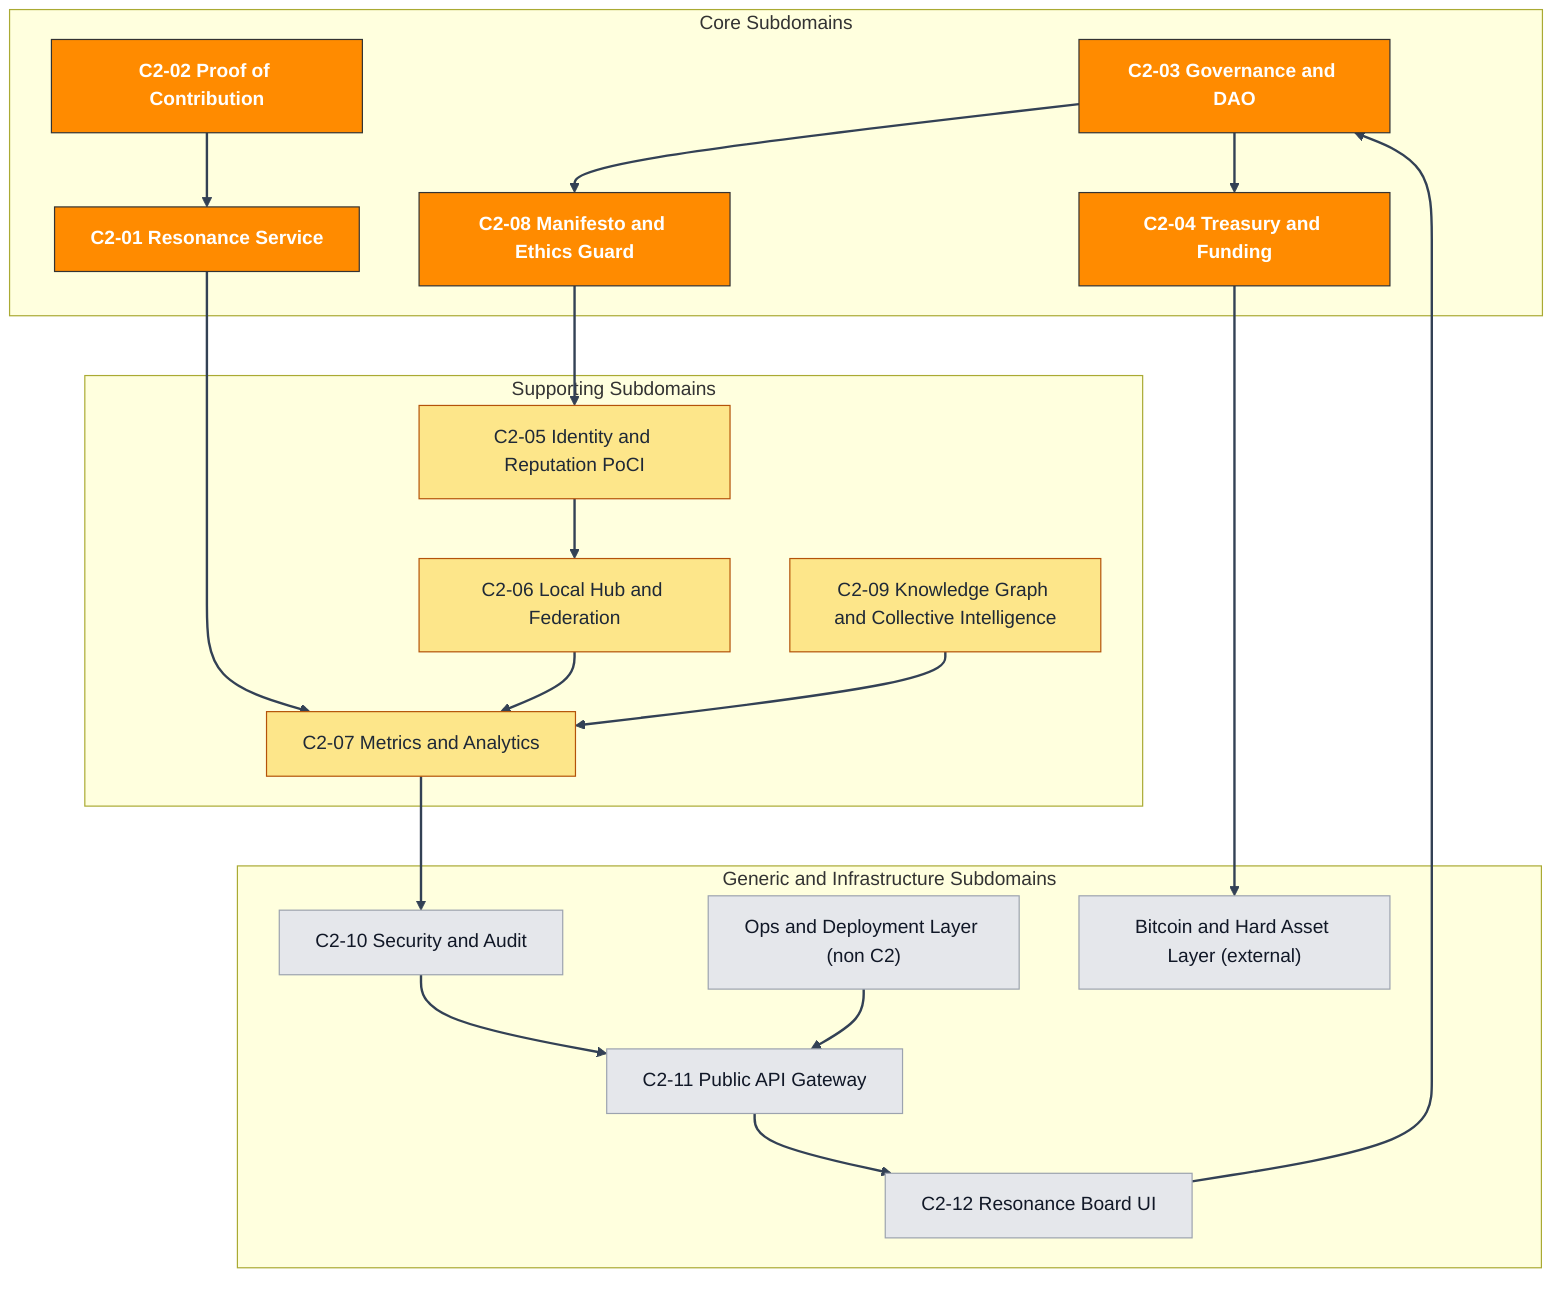 flowchart TB
    %% ===== Styles =====
    classDef core fill:#ff8b00,stroke:#333,color:#fff,font-weight:bold;
    classDef support fill:#fde68a,stroke:#b45309,color:#1f2937;
    classDef generic fill:#e5e7eb,stroke:#9ca3af,color:#111827;
    linkStyle default stroke:#334155,stroke-width:2px;

    %% ===== Core Subdomains =====
    subgraph CORE["Core Subdomains"]
        GOV["C2-03 Governance and DAO"]:::core
        POC["C2-02 Proof of Contribution"]:::core
        RES["C2-01 Resonance Service"]:::core
        TRE["C2-04 Treasury and Funding"]:::core
        ETH["C2-08 Manifesto and Ethics Guard"]:::core
    end

    %% ===== Supporting Subdomains =====
    subgraph SUPPORT["Supporting Subdomains"]
        ID["C2-05 Identity and Reputation PoCI"]:::support
        HUB["C2-06 Local Hub and Federation"]:::support
        MET["C2-07 Metrics and Analytics"]:::support
        KNOW["C2-09 Knowledge Graph and Collective Intelligence"]:::support
    end

    %% ===== Generic Subdomains =====
    subgraph GENERIC["Generic and Infrastructure Subdomains"]
        API["C2-11 Public API Gateway"]:::generic
        SEC["C2-10 Security and Audit"]:::generic
        UI["C2-12 Resonance Board UI"]:::generic
        OPS["Ops and Deployment Layer (non C2)"]:::generic
        LEDGER["Bitcoin and Hard Asset Layer (external)"]:::generic
    end

    %% ===== Logical Relations =====
    %% Core interrelations
    GOV --> TRE
    GOV --> ETH
    POC --> RES
    RES --> MET
    TRE --> LEDGER

    %% Core to supporting
    ETH --> ID
    ID --> HUB
    HUB --> MET
    KNOW --> MET

    %% Supporting to generic
    MET --> SEC
    SEC --> API
    API --> UI
    OPS --> API
    UI --> GOV